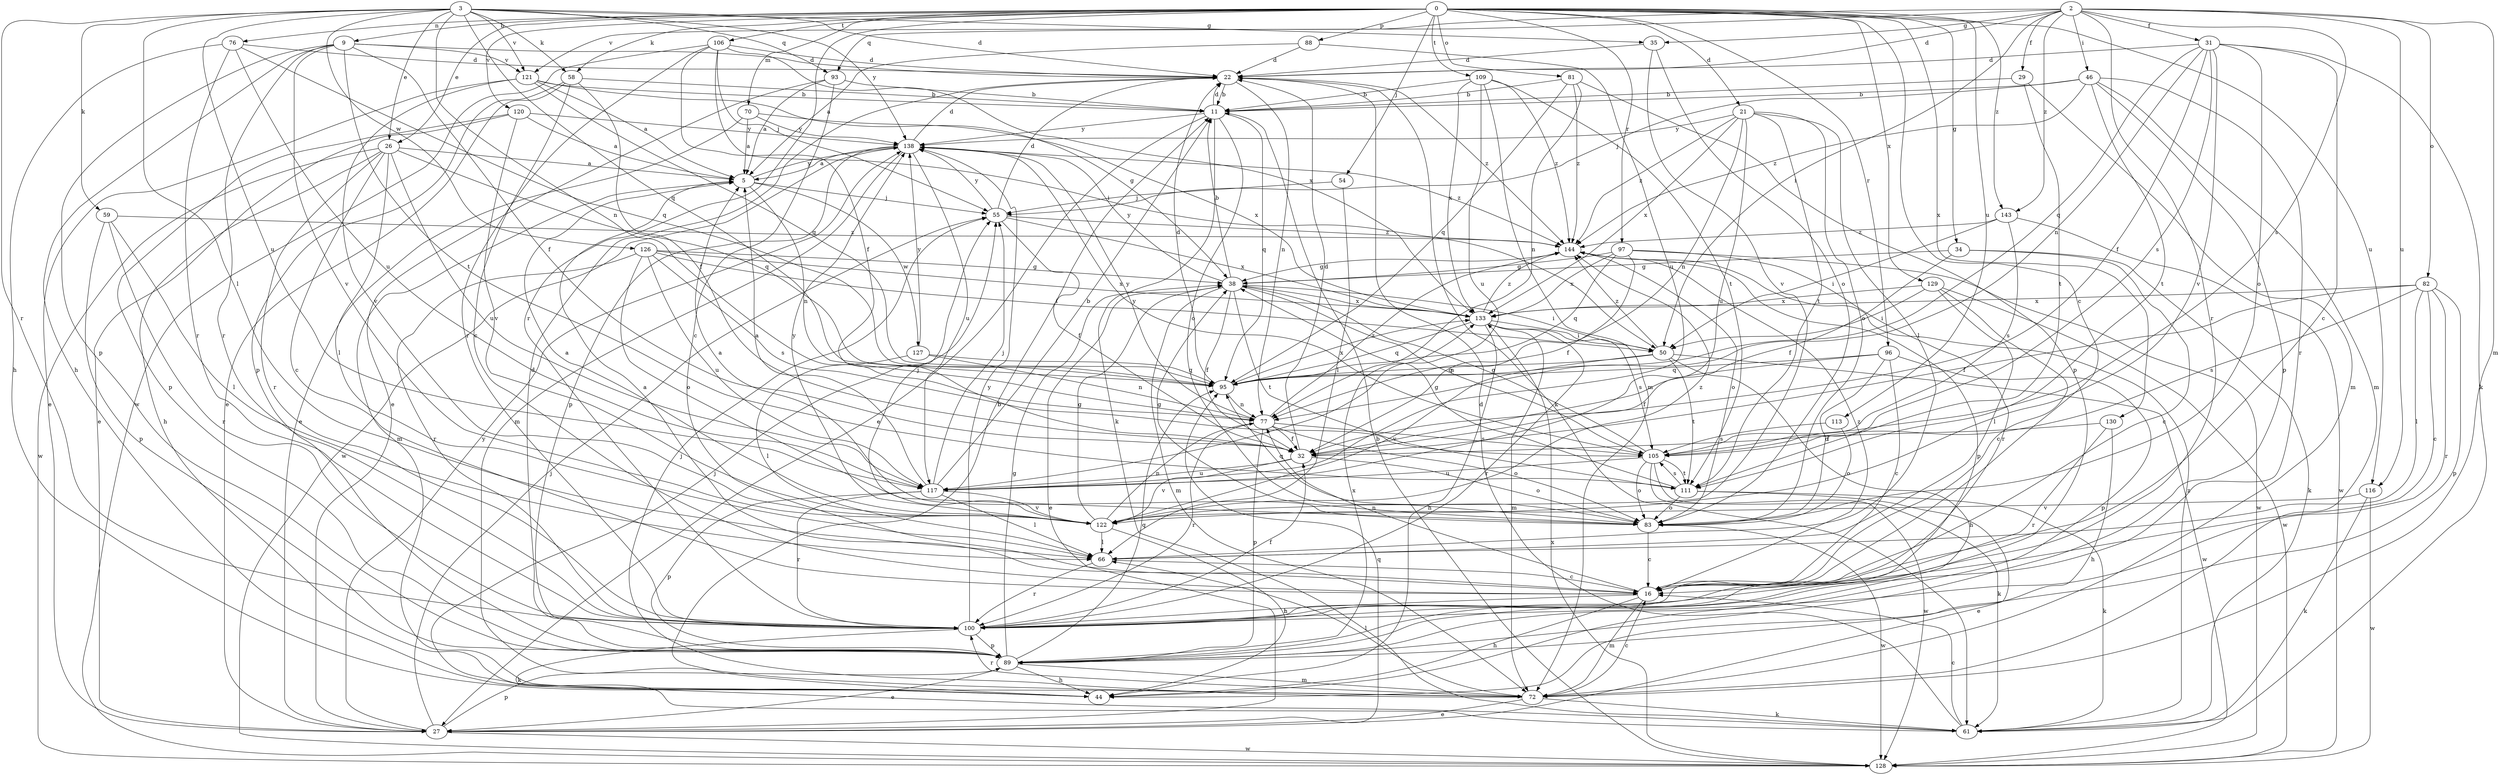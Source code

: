 strict digraph  {
0;
2;
3;
5;
9;
11;
16;
21;
22;
26;
27;
29;
31;
32;
34;
35;
38;
44;
46;
50;
54;
55;
58;
59;
61;
66;
70;
72;
76;
77;
81;
82;
83;
88;
89;
93;
95;
96;
97;
100;
105;
106;
109;
111;
113;
116;
117;
120;
121;
122;
126;
127;
128;
129;
130;
133;
138;
143;
144;
0 -> 9  [label=b];
0 -> 16  [label=c];
0 -> 21  [label=d];
0 -> 26  [label=e];
0 -> 34  [label=g];
0 -> 54  [label=j];
0 -> 58  [label=k];
0 -> 70  [label=m];
0 -> 76  [label=n];
0 -> 81  [label=o];
0 -> 88  [label=p];
0 -> 96  [label=r];
0 -> 97  [label=r];
0 -> 100  [label=r];
0 -> 106  [label=t];
0 -> 109  [label=t];
0 -> 113  [label=u];
0 -> 116  [label=u];
0 -> 120  [label=v];
0 -> 129  [label=x];
0 -> 130  [label=x];
0 -> 143  [label=z];
2 -> 22  [label=d];
2 -> 29  [label=f];
2 -> 31  [label=f];
2 -> 35  [label=g];
2 -> 46  [label=i];
2 -> 50  [label=i];
2 -> 72  [label=m];
2 -> 82  [label=o];
2 -> 93  [label=q];
2 -> 100  [label=r];
2 -> 105  [label=s];
2 -> 116  [label=u];
2 -> 121  [label=v];
2 -> 143  [label=z];
3 -> 22  [label=d];
3 -> 26  [label=e];
3 -> 35  [label=g];
3 -> 58  [label=k];
3 -> 59  [label=k];
3 -> 66  [label=l];
3 -> 77  [label=n];
3 -> 93  [label=q];
3 -> 95  [label=q];
3 -> 100  [label=r];
3 -> 117  [label=u];
3 -> 121  [label=v];
3 -> 126  [label=w];
3 -> 138  [label=y];
5 -> 55  [label=j];
5 -> 72  [label=m];
5 -> 77  [label=n];
5 -> 127  [label=w];
5 -> 138  [label=y];
9 -> 22  [label=d];
9 -> 32  [label=f];
9 -> 44  [label=h];
9 -> 89  [label=p];
9 -> 100  [label=r];
9 -> 111  [label=t];
9 -> 121  [label=v];
9 -> 122  [label=v];
11 -> 22  [label=d];
11 -> 27  [label=e];
11 -> 61  [label=k];
11 -> 83  [label=o];
11 -> 95  [label=q];
11 -> 138  [label=y];
16 -> 5  [label=a];
16 -> 44  [label=h];
16 -> 72  [label=m];
16 -> 77  [label=n];
16 -> 100  [label=r];
16 -> 144  [label=z];
21 -> 66  [label=l];
21 -> 77  [label=n];
21 -> 83  [label=o];
21 -> 111  [label=t];
21 -> 117  [label=u];
21 -> 133  [label=x];
21 -> 138  [label=y];
21 -> 144  [label=z];
22 -> 11  [label=b];
22 -> 61  [label=k];
22 -> 77  [label=n];
22 -> 144  [label=z];
26 -> 5  [label=a];
26 -> 16  [label=c];
26 -> 44  [label=h];
26 -> 66  [label=l];
26 -> 95  [label=q];
26 -> 100  [label=r];
26 -> 117  [label=u];
26 -> 128  [label=w];
27 -> 55  [label=j];
27 -> 89  [label=p];
27 -> 95  [label=q];
27 -> 128  [label=w];
27 -> 138  [label=y];
29 -> 11  [label=b];
29 -> 72  [label=m];
29 -> 111  [label=t];
31 -> 16  [label=c];
31 -> 22  [label=d];
31 -> 32  [label=f];
31 -> 61  [label=k];
31 -> 77  [label=n];
31 -> 83  [label=o];
31 -> 95  [label=q];
31 -> 105  [label=s];
31 -> 122  [label=v];
32 -> 22  [label=d];
32 -> 83  [label=o];
32 -> 117  [label=u];
32 -> 122  [label=v];
34 -> 16  [label=c];
34 -> 32  [label=f];
34 -> 38  [label=g];
34 -> 61  [label=k];
35 -> 22  [label=d];
35 -> 83  [label=o];
35 -> 122  [label=v];
38 -> 11  [label=b];
38 -> 27  [label=e];
38 -> 32  [label=f];
38 -> 50  [label=i];
38 -> 72  [label=m];
38 -> 105  [label=s];
38 -> 111  [label=t];
38 -> 133  [label=x];
38 -> 138  [label=y];
44 -> 11  [label=b];
46 -> 11  [label=b];
46 -> 55  [label=j];
46 -> 72  [label=m];
46 -> 89  [label=p];
46 -> 100  [label=r];
46 -> 111  [label=t];
46 -> 144  [label=z];
50 -> 44  [label=h];
50 -> 95  [label=q];
50 -> 111  [label=t];
50 -> 122  [label=v];
50 -> 128  [label=w];
50 -> 144  [label=z];
54 -> 55  [label=j];
54 -> 66  [label=l];
55 -> 22  [label=d];
55 -> 32  [label=f];
55 -> 133  [label=x];
55 -> 138  [label=y];
55 -> 144  [label=z];
58 -> 11  [label=b];
58 -> 16  [label=c];
58 -> 27  [label=e];
58 -> 32  [label=f];
58 -> 89  [label=p];
59 -> 66  [label=l];
59 -> 89  [label=p];
59 -> 100  [label=r];
59 -> 144  [label=z];
61 -> 16  [label=c];
61 -> 22  [label=d];
61 -> 55  [label=j];
61 -> 144  [label=z];
66 -> 16  [label=c];
66 -> 100  [label=r];
70 -> 5  [label=a];
70 -> 27  [label=e];
70 -> 133  [label=x];
70 -> 138  [label=y];
72 -> 16  [label=c];
72 -> 27  [label=e];
72 -> 55  [label=j];
72 -> 61  [label=k];
72 -> 66  [label=l];
72 -> 100  [label=r];
76 -> 22  [label=d];
76 -> 44  [label=h];
76 -> 95  [label=q];
76 -> 100  [label=r];
76 -> 117  [label=u];
77 -> 32  [label=f];
77 -> 83  [label=o];
77 -> 89  [label=p];
77 -> 100  [label=r];
77 -> 105  [label=s];
77 -> 138  [label=y];
77 -> 144  [label=z];
81 -> 11  [label=b];
81 -> 77  [label=n];
81 -> 89  [label=p];
81 -> 95  [label=q];
81 -> 144  [label=z];
82 -> 16  [label=c];
82 -> 32  [label=f];
82 -> 66  [label=l];
82 -> 89  [label=p];
82 -> 100  [label=r];
82 -> 105  [label=s];
82 -> 133  [label=x];
83 -> 5  [label=a];
83 -> 16  [label=c];
83 -> 38  [label=g];
83 -> 95  [label=q];
83 -> 128  [label=w];
88 -> 5  [label=a];
88 -> 22  [label=d];
88 -> 117  [label=u];
89 -> 22  [label=d];
89 -> 27  [label=e];
89 -> 38  [label=g];
89 -> 44  [label=h];
89 -> 72  [label=m];
89 -> 95  [label=q];
89 -> 133  [label=x];
93 -> 5  [label=a];
93 -> 11  [label=b];
93 -> 16  [label=c];
93 -> 27  [label=e];
95 -> 22  [label=d];
95 -> 77  [label=n];
95 -> 133  [label=x];
96 -> 16  [label=c];
96 -> 32  [label=f];
96 -> 83  [label=o];
96 -> 89  [label=p];
96 -> 95  [label=q];
97 -> 32  [label=f];
97 -> 38  [label=g];
97 -> 95  [label=q];
97 -> 100  [label=r];
97 -> 128  [label=w];
97 -> 133  [label=x];
100 -> 32  [label=f];
100 -> 61  [label=k];
100 -> 89  [label=p];
100 -> 138  [label=y];
105 -> 38  [label=g];
105 -> 61  [label=k];
105 -> 83  [label=o];
105 -> 111  [label=t];
105 -> 117  [label=u];
105 -> 128  [label=w];
105 -> 138  [label=y];
106 -> 22  [label=d];
106 -> 32  [label=f];
106 -> 50  [label=i];
106 -> 55  [label=j];
106 -> 100  [label=r];
106 -> 128  [label=w];
106 -> 133  [label=x];
109 -> 11  [label=b];
109 -> 72  [label=m];
109 -> 111  [label=t];
109 -> 117  [label=u];
109 -> 133  [label=x];
109 -> 144  [label=z];
111 -> 27  [label=e];
111 -> 38  [label=g];
111 -> 61  [label=k];
111 -> 83  [label=o];
111 -> 105  [label=s];
113 -> 83  [label=o];
113 -> 105  [label=s];
116 -> 61  [label=k];
116 -> 122  [label=v];
116 -> 128  [label=w];
117 -> 5  [label=a];
117 -> 11  [label=b];
117 -> 55  [label=j];
117 -> 66  [label=l];
117 -> 89  [label=p];
117 -> 100  [label=r];
117 -> 122  [label=v];
120 -> 5  [label=a];
120 -> 27  [label=e];
120 -> 89  [label=p];
120 -> 122  [label=v];
120 -> 138  [label=y];
121 -> 5  [label=a];
121 -> 11  [label=b];
121 -> 27  [label=e];
121 -> 38  [label=g];
121 -> 95  [label=q];
121 -> 122  [label=v];
122 -> 5  [label=a];
122 -> 38  [label=g];
122 -> 44  [label=h];
122 -> 55  [label=j];
122 -> 66  [label=l];
122 -> 77  [label=n];
122 -> 138  [label=y];
122 -> 144  [label=z];
126 -> 38  [label=g];
126 -> 50  [label=i];
126 -> 83  [label=o];
126 -> 100  [label=r];
126 -> 105  [label=s];
126 -> 117  [label=u];
126 -> 133  [label=x];
127 -> 66  [label=l];
127 -> 77  [label=n];
127 -> 95  [label=q];
127 -> 138  [label=y];
128 -> 11  [label=b];
128 -> 133  [label=x];
129 -> 16  [label=c];
129 -> 50  [label=i];
129 -> 66  [label=l];
129 -> 128  [label=w];
129 -> 133  [label=x];
130 -> 32  [label=f];
130 -> 44  [label=h];
130 -> 100  [label=r];
133 -> 44  [label=h];
133 -> 50  [label=i];
133 -> 72  [label=m];
133 -> 95  [label=q];
133 -> 100  [label=r];
133 -> 105  [label=s];
133 -> 144  [label=z];
138 -> 5  [label=a];
138 -> 22  [label=d];
138 -> 72  [label=m];
138 -> 89  [label=p];
138 -> 117  [label=u];
138 -> 128  [label=w];
138 -> 144  [label=z];
143 -> 50  [label=i];
143 -> 105  [label=s];
143 -> 128  [label=w];
143 -> 144  [label=z];
144 -> 38  [label=g];
144 -> 83  [label=o];
144 -> 89  [label=p];
}
